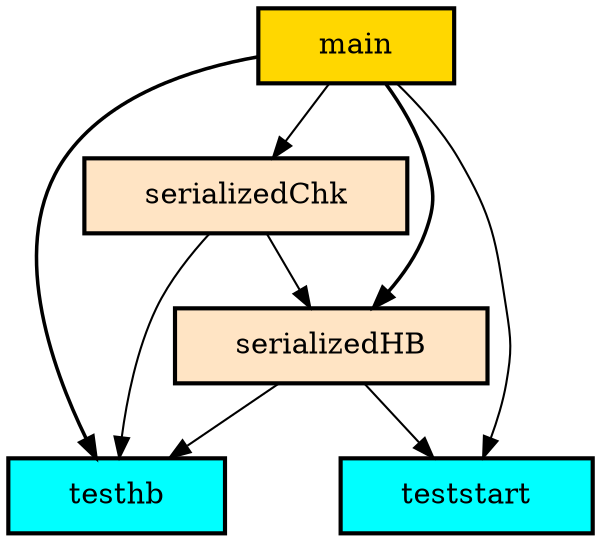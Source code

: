 digraph "Diagram of: Main" {
    node [margin="0.4,0.1"
         ,style=filled];
    1 [label=main
      ,shape=box
      ,fillcolor=gold
      ,style="filled,bold"];
    2 [label=serializedChk
      ,shape=box
      ,fillcolor=bisque
      ,style="filled,bold"];
    3 [label=serializedHB
      ,shape=box
      ,fillcolor=bisque
      ,style="filled,bold"];
    4 [label=testhb
      ,shape=box
      ,fillcolor=cyan
      ,style="filled,bold"];
    5 [label=teststart
      ,shape=box
      ,fillcolor=cyan
      ,style="filled,bold"];
    1 -> 2 [penwidth=1,color=black];
    1 -> 3 [penwidth=1.6931471805599454
           ,color=black];
    1 -> 4 [penwidth=1.6931471805599454
           ,color=black];
    1 -> 5 [penwidth=1,color=black];
    2 -> 3 [penwidth=1,color=black];
    2 -> 4 [penwidth=1,color=black];
    3 -> 4 [penwidth=1,color=black];
    3 -> 5 [penwidth=1,color=black];
}
